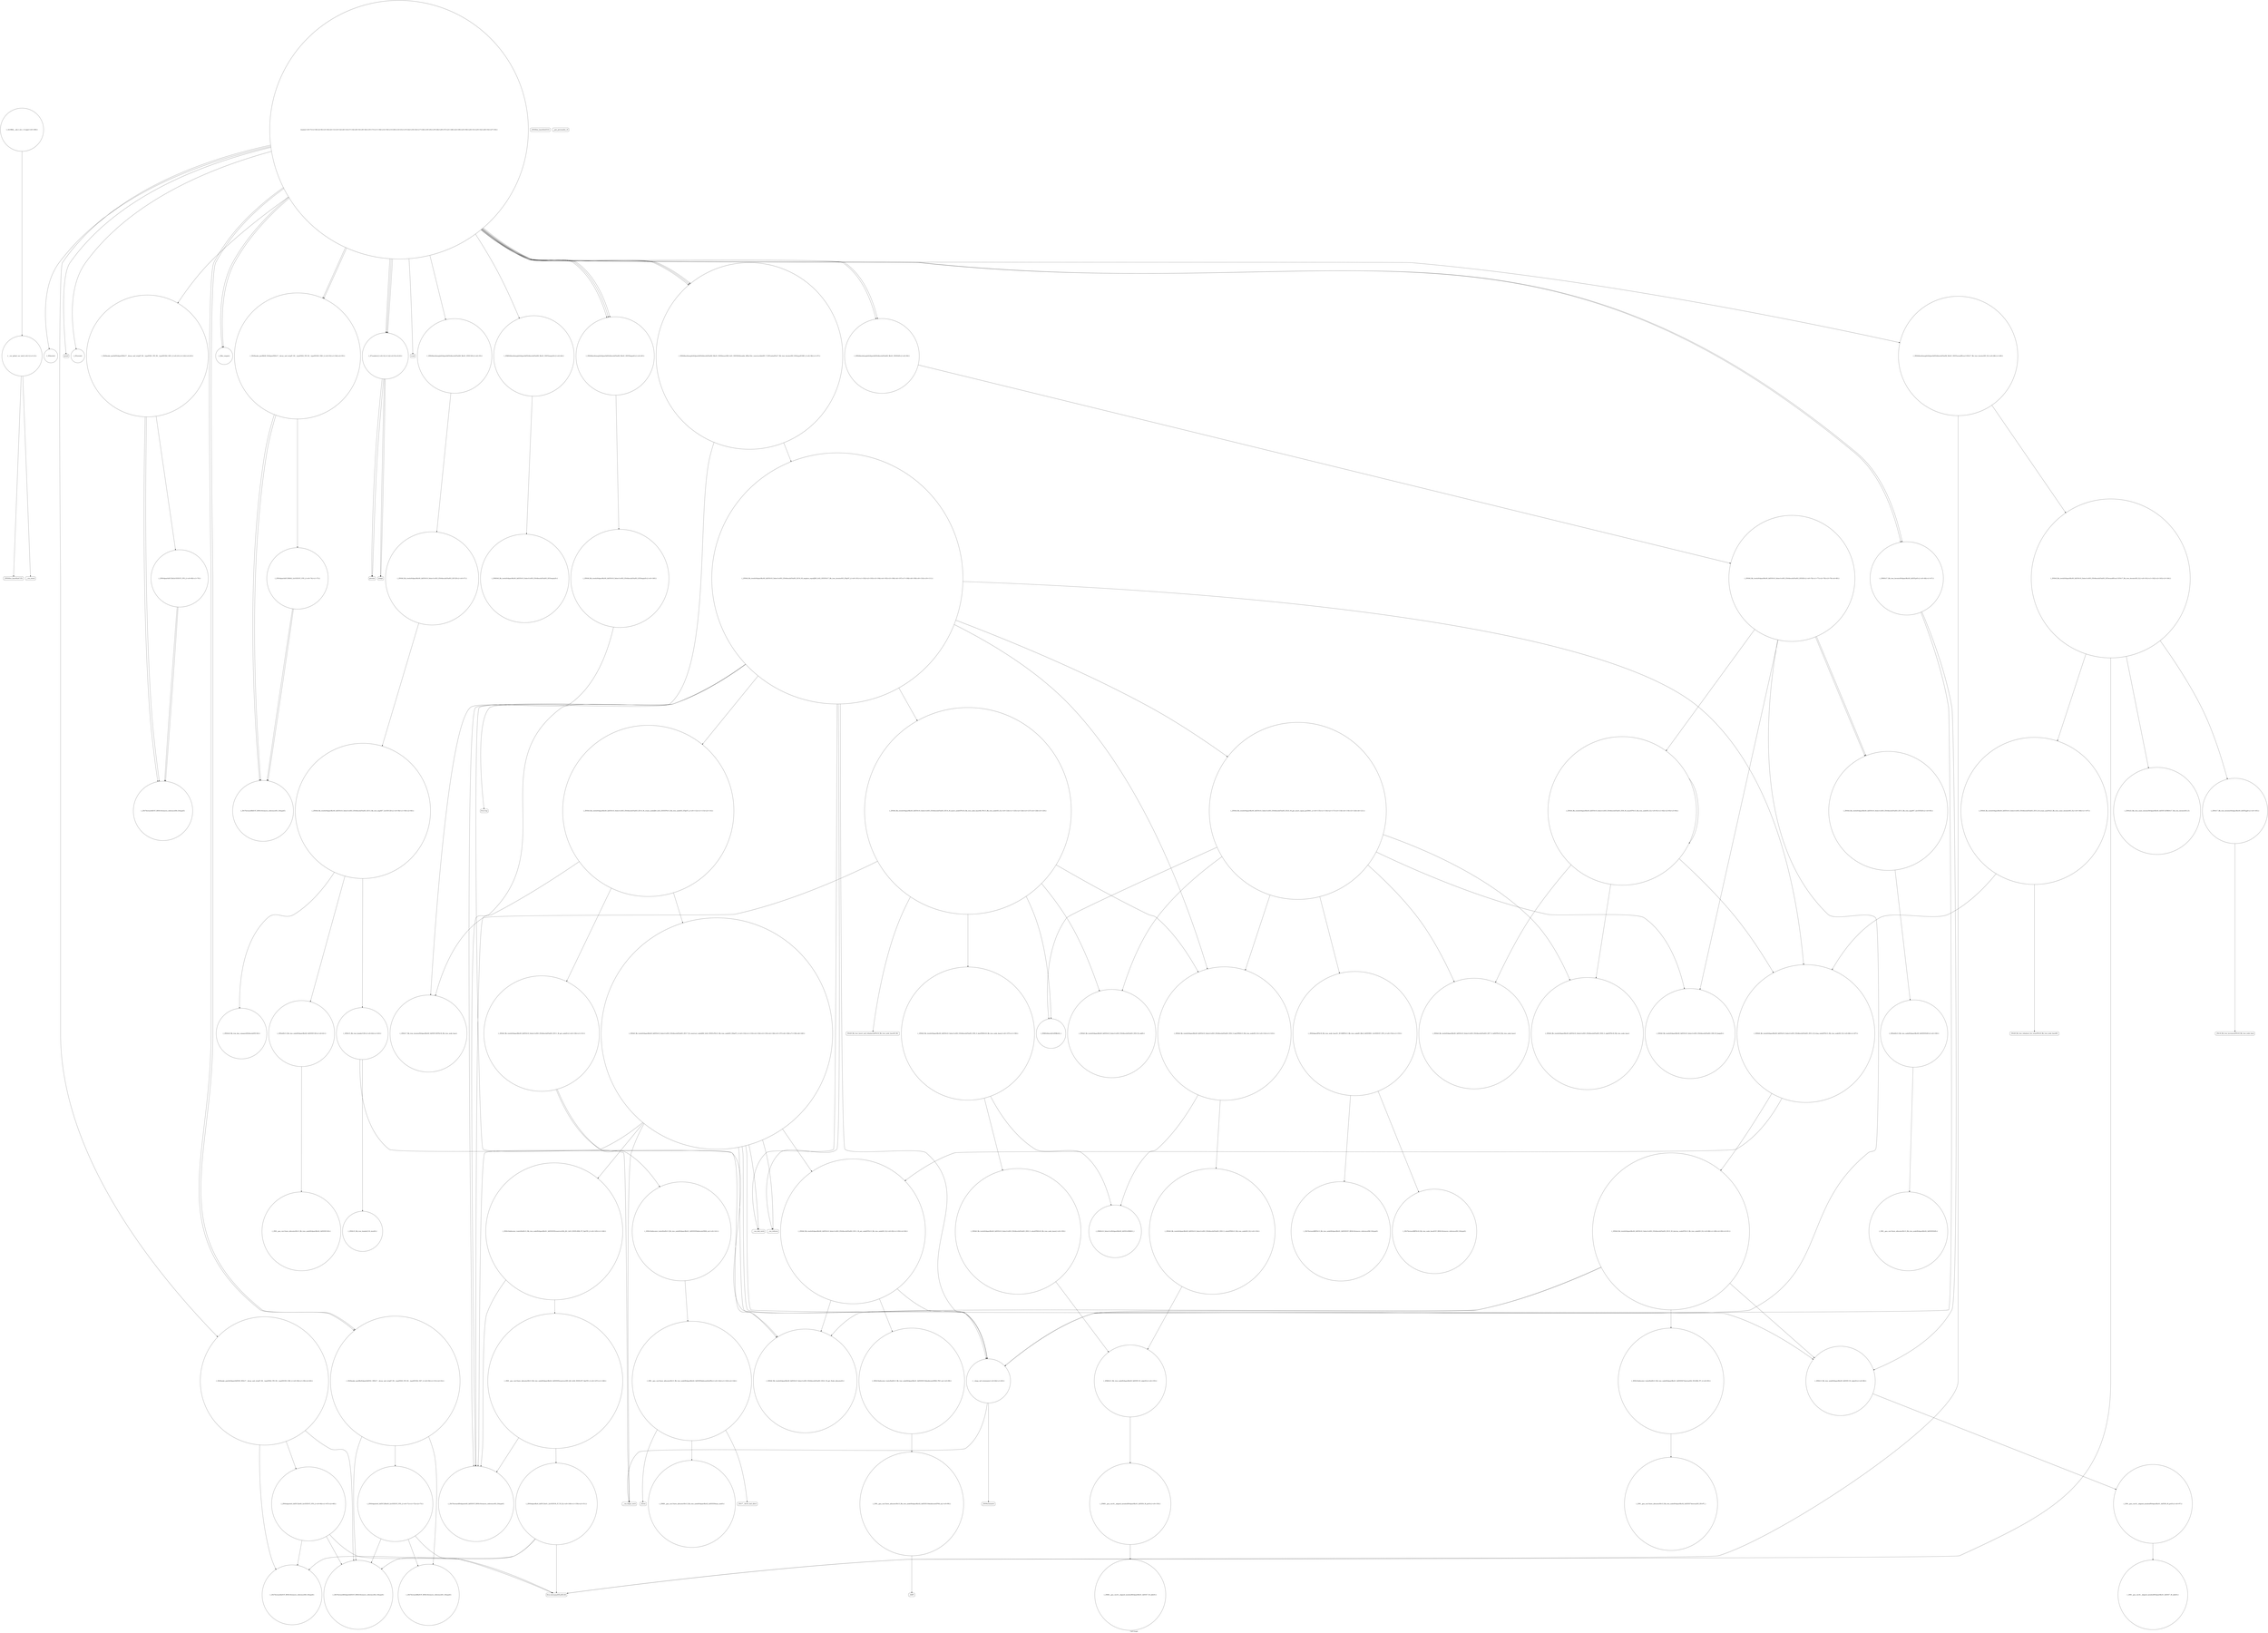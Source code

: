 digraph "Call Graph" {
	label="Call Graph";

	Node0x55eaaac6c730 [shape=record,shape=circle,label="{__cxx_global_var_init|{<s0>1|<s1>2}}"];
	Node0x55eaaac6c730:s0 -> Node0x55eaaac6c7b0[color=black];
	Node0x55eaaac6c730:s1 -> Node0x55eaaae89390[color=black];
	Node0x55eaaae8cf30 [shape=record,shape=circle,label="{_ZNSt8_Rb_treeIxSt4pairIKxS0_IiiEESt10_Select1stIS3_ESt4lessIxESaIS3_EE8_S_valueEPKSt13_Rb_tree_nodeIS3_E|{<s0>154}}"];
	Node0x55eaaae8cf30:s0 -> Node0x55eaaae8cfb0[color=black];
	Node0x55eaaae89590 [shape=record,shape=circle,label="{_Z3horxiii}"];
	Node0x55eaaae8aa90 [shape=record,shape=circle,label="{_ZNSt8_Rb_treeIxSt4pairIKxS0_IiiEESt10_Select1stIS3_ESt4lessIxESaIS3_EE8_S_valueEPKSt18_Rb_tree_node_base|{<s0>159}}"];
	Node0x55eaaae8aa90:s0 -> Node0x55eaaae8cfb0[color=black];
	Node0x55eaaae89910 [shape=record,shape=circle,label="{_ZSt9make_pairIxSt4pairIiiEES0_INSt17__decay_and_stripIT_E6__typeENS2_IT0_E6__typeEEOS3_OS6_|{<s0>38|<s1>39|<s2>40}}"];
	Node0x55eaaae89910:s0 -> Node0x55eaaae8a390[color=black];
	Node0x55eaaae89910:s1 -> Node0x55eaaae8a410[color=black];
	Node0x55eaaae89910:s2 -> Node0x55eaaae8a490[color=black];
	Node0x55eaaae8ae10 [shape=record,shape=Mrecord,label="{_ZSt18_Rb_tree_incrementPSt18_Rb_tree_node_base}"];
	Node0x55eaaae89c90 [shape=record,shape=Mrecord,label="{printf}"];
	Node0x55eaaae8a010 [shape=record,shape=circle,label="{_ZNSt20_Rb_tree_key_compareISt4lessIxEEC2Ev}"];
	Node0x55eaaae8a390 [shape=record,shape=circle,label="{_ZSt7forwardIxEOT_RNSt16remove_referenceIS0_E4typeE}"];
	Node0x55eaaae8a710 [shape=record,shape=circle,label="{_ZNSt4pairIxS_IiiEEC2IRxS0_Lb1EEEOT_OT0_|{<s0>71|<s1>72|<s2>73}}"];
	Node0x55eaaae8a710:s0 -> Node0x55eaaae8a690[color=black];
	Node0x55eaaae8a710:s1 -> Node0x55eaaae8a410[color=black];
	Node0x55eaaae8a710:s2 -> Node0x55eaaae8a510[color=black];
	Node0x55eaaae8bab0 [shape=record,shape=circle,label="{_ZNSt8_Rb_treeIxSt4pairIKxS0_IiiEESt10_Select1stIS3_ESt4lessIxESaIS3_EE8_S_rightEPSt18_Rb_tree_node_base}"];
	Node0x55eaaae8be30 [shape=record,shape=circle,label="{_ZNSt13_Rb_tree_nodeISt4pairIKxS0_IiiEEE9_M_valptrEv|{<s0>96}}"];
	Node0x55eaaae8be30:s0 -> Node0x55eaaae8bf30[color=black];
	Node0x55eaaae8c1b0 [shape=record,shape=circle,label="{_ZNSaISt13_Rb_tree_nodeISt4pairIKxS0_IiiEEEED2Ev|{<s0>100}}"];
	Node0x55eaaae8c1b0:s0 -> Node0x55eaaae8c230[color=black];
	Node0x55eaaae8c530 [shape=record,shape=circle,label="{_ZNSt8_Rb_treeIxSt4pairIKxS0_IiiEESt10_Select1stIS3_ESt4lessIxESaIS3_EE14_M_insert_nodeEPSt18_Rb_tree_node_baseSB_PSt13_Rb_tree_nodeIS3_E|{<s0>124|<s1>125|<s2>126|<s3>127|<s4>128|<s5>129}}"];
	Node0x55eaaae8c530:s0 -> Node0x55eaaae8cc30[color=black];
	Node0x55eaaae8c530:s1 -> Node0x55eaaae8c4b0[color=black];
	Node0x55eaaae8c530:s2 -> Node0x55eaaae8d130[color=black];
	Node0x55eaaae8c530:s3 -> Node0x55eaaae8ccb0[color=black];
	Node0x55eaaae8c530:s4 -> Node0x55eaaae8d1b0[color=black];
	Node0x55eaaae8c530:s5 -> Node0x55eaaae8aa10[color=black];
	Node0x55eaaae8c8b0 [shape=record,shape=circle,label="{_ZN9__gnu_cxx13new_allocatorISt13_Rb_tree_nodeISt4pairIKxS2_IiiEEEE8allocateEmPKv|{<s0>142|<s1>143|<s2>144}}"];
	Node0x55eaaae8c8b0:s0 -> Node0x55eaaae8c930[color=black];
	Node0x55eaaae8c8b0:s1 -> Node0x55eaaae8c9b0[color=black];
	Node0x55eaaae8c8b0:s2 -> Node0x55eaaae8ca30[color=black];
	Node0x55eaaae8cc30 [shape=record,shape=circle,label="{_ZNSt8_Rb_treeIxSt4pairIKxS0_IiiEESt10_Select1stIS3_ESt4lessIxESaIS3_EE6_M_endEv}"];
	Node0x55eaaac6c7b0 [shape=record,shape=Mrecord,label="{_ZNSt8ios_base4InitC1Ev}"];
	Node0x55eaaae8cfb0 [shape=record,shape=circle,label="{_ZNKSt13_Rb_tree_nodeISt4pairIKxS0_IiiEEE9_M_valptrEv|{<s0>155}}"];
	Node0x55eaaae8cfb0:s0 -> Node0x55eaaae8d030[color=black];
	Node0x55eaaae89610 [shape=record,shape=circle,label="{_Z3verxiii}"];
	Node0x55eaaae8ab10 [shape=record,shape=circle,label="{_ZNKSt8_Rb_treeIxSt4pairIKxS0_IiiEESt10_Select1stIS3_ESt4lessIxESaIS3_EE5emptyEv}"];
	Node0x55eaaae89990 [shape=record,shape=circle,label="{_ZSt9make_pairIiiESt4pairINSt17__decay_and_stripIT_E6__typeENS1_IT0_E6__typeEEOS2_OS5_|{<s0>41|<s1>42|<s2>43}}"];
	Node0x55eaaae89990:s0 -> Node0x55eaaae8a590[color=black];
	Node0x55eaaae89990:s1 -> Node0x55eaaae8a590[color=black];
	Node0x55eaaae89990:s2 -> Node0x55eaaae8a610[color=black];
	Node0x55eaaae8ae90 [shape=record,shape=Mrecord,label="{_ZSt28_Rb_tree_rebalance_for_erasePSt18_Rb_tree_node_baseRS_}"];
	Node0x55eaaae89d10 [shape=record,shape=circle,label="{_ZSt9make_pairIRxSt4pairIiiEES1_INSt17__decay_and_stripIT_E6__typeENS3_IT0_E6__typeEEOS4_OS7_|{<s0>50|<s1>51|<s2>52}}"];
	Node0x55eaaae89d10:s0 -> Node0x55eaaae8a690[color=black];
	Node0x55eaaae89d10:s1 -> Node0x55eaaae8a410[color=black];
	Node0x55eaaae89d10:s2 -> Node0x55eaaae8a710[color=black];
	Node0x55eaaae8a090 [shape=record,shape=circle,label="{_ZNSt15_Rb_tree_headerC2Ev|{<s0>62|<s1>63}}"];
	Node0x55eaaae8a090:s0 -> Node0x55eaaae8a190[color=black];
	Node0x55eaaae8a090:s1 -> Node0x55eaaae8a210[color=black];
	Node0x55eaaae8a410 [shape=record,shape=circle,label="{_ZSt7forwardISt4pairIiiEEOT_RNSt16remove_referenceIS2_E4typeE}"];
	Node0x55eaaae8a790 [shape=record,shape=circle,label="{_ZSt7forwardIRiEOT_RNSt16remove_referenceIS1_E4typeE}"];
	Node0x55eaaae8bb30 [shape=record,shape=circle,label="{_ZNSt8_Rb_treeIxSt4pairIKxS0_IiiEESt10_Select1stIS3_ESt4lessIxESaIS3_EE7_S_leftEPSt18_Rb_tree_node_base}"];
	Node0x55eaaae8beb0 [shape=record,shape=circle,label="{_ZN9__gnu_cxx13new_allocatorISt13_Rb_tree_nodeISt4pairIKxS2_IiiEEEE7destroyIS5_EEvPT_}"];
	Node0x55eaaae8c230 [shape=record,shape=circle,label="{_ZN9__gnu_cxx13new_allocatorISt13_Rb_tree_nodeISt4pairIKxS2_IiiEEEED2Ev}"];
	Node0x55eaaae8c5b0 [shape=record,shape=Mrecord,label="{__cxa_rethrow}"];
	Node0x55eaaae8c930 [shape=record,shape=circle,label="{_ZNK9__gnu_cxx13new_allocatorISt13_Rb_tree_nodeISt4pairIKxS2_IiiEEEE8max_sizeEv}"];
	Node0x55eaaae8ccb0 [shape=record,shape=circle,label="{_ZNKSt4lessIxEclERKxS2_}"];
	Node0x55eaaae89310 [shape=record,shape=Mrecord,label="{_ZNSt8ios_base4InitD1Ev}"];
	Node0x55eaaae8d030 [shape=record,shape=circle,label="{_ZNK9__gnu_cxx16__aligned_membufISt4pairIKxS1_IiiEEE6_M_ptrEv|{<s0>156}}"];
	Node0x55eaaae8d030:s0 -> Node0x55eaaae8d0b0[color=black];
	Node0x55eaaae89690 [shape=record,shape=circle,label="{_Z8in_rangeii}"];
	Node0x55eaaae8ab90 [shape=record,shape=circle,label="{_ZNSt8_Rb_treeIxSt4pairIKxS0_IiiEESt10_Select1stIS3_ESt4lessIxESaIS3_EE5beginEv|{<s0>160}}"];
	Node0x55eaaae8ab90:s0 -> Node0x55eaaae8aa10[color=black];
	Node0x55eaaae89a10 [shape=record,shape=Mrecord,label="{__gxx_personality_v0}"];
	Node0x55eaaae8af10 [shape=record,shape=circle,label="{_GLOBAL__sub_I_iwi_1_0.cpp|{<s0>168}}"];
	Node0x55eaaae8af10:s0 -> Node0x55eaaac6c730[color=black];
	Node0x55eaaae89d90 [shape=record,shape=circle,label="{_ZSt9make_pairIRiS0_ESt4pairINSt17__decay_and_stripIT_E6__typeENS2_IT0_E6__typeEEOS3_OS6_|{<s0>53|<s1>54|<s2>55}}"];
	Node0x55eaaae89d90:s0 -> Node0x55eaaae8a790[color=black];
	Node0x55eaaae89d90:s1 -> Node0x55eaaae8a790[color=black];
	Node0x55eaaae89d90:s2 -> Node0x55eaaae8a810[color=black];
	Node0x55eaaae8a110 [shape=record,shape=circle,label="{_ZN9__gnu_cxx13new_allocatorISt13_Rb_tree_nodeISt4pairIKxS2_IiiEEEEC2Ev}"];
	Node0x55eaaae8a490 [shape=record,shape=circle,label="{_ZNSt4pairIxS_IiiEEC2IxS0_Lb1EEEOT_OT0_|{<s0>66|<s1>67|<s2>68}}"];
	Node0x55eaaae8a490:s0 -> Node0x55eaaae8a390[color=black];
	Node0x55eaaae8a490:s1 -> Node0x55eaaae8a410[color=black];
	Node0x55eaaae8a490:s2 -> Node0x55eaaae8a510[color=black];
	Node0x55eaaae8a810 [shape=record,shape=circle,label="{_ZNSt4pairIiiEC2IRiS2_Lb1EEEOT_OT0_|{<s0>74|<s1>75}}"];
	Node0x55eaaae8a810:s0 -> Node0x55eaaae8a790[color=black];
	Node0x55eaaae8a810:s1 -> Node0x55eaaae8a790[color=black];
	Node0x55eaaae8bbb0 [shape=record,shape=circle,label="{_ZNSt8_Rb_treeIxSt4pairIKxS0_IiiEESt10_Select1stIS3_ESt4lessIxESaIS3_EE12_M_drop_nodeEPSt13_Rb_tree_nodeIS3_E|{<s0>86|<s1>87}}"];
	Node0x55eaaae8bbb0:s0 -> Node0x55eaaae8bc30[color=black];
	Node0x55eaaae8bbb0:s1 -> Node0x55eaaae8bcb0[color=black];
	Node0x55eaaae8bf30 [shape=record,shape=circle,label="{_ZN9__gnu_cxx16__aligned_membufISt4pairIKxS1_IiiEEE6_M_ptrEv|{<s0>97}}"];
	Node0x55eaaae8bf30:s0 -> Node0x55eaaae8bfb0[color=black];
	Node0x55eaaae8c2b0 [shape=record,shape=circle,label="{_ZNSt8_Rb_treeIxSt4pairIKxS0_IiiEESt10_Select1stIS3_ESt4lessIxESaIS3_EE16_M_emplace_equalIJS0_IxS2_EEEESt17_Rb_tree_iteratorIS3_EDpOT_|{<s0>101|<s1>102|<s2>103|<s3>104|<s4>105|<s5>106|<s6>107|<s7>108|<s8>109|<s9>110|<s10>111}}"];
	Node0x55eaaae8c2b0:s0 -> Node0x55eaaae8c330[color=black];
	Node0x55eaaae8c2b0:s1 -> Node0x55eaaae8c3b0[color=black];
	Node0x55eaaae8c2b0:s2 -> Node0x55eaaae8c4b0[color=black];
	Node0x55eaaae8c2b0:s3 -> Node0x55eaaae8c430[color=black];
	Node0x55eaaae8c2b0:s4 -> Node0x55eaaae8c530[color=black];
	Node0x55eaaae8c2b0:s5 -> Node0x55eaaae8a290[color=black];
	Node0x55eaaae8c2b0:s6 -> Node0x55eaaae8bbb0[color=black];
	Node0x55eaaae8c2b0:s7 -> Node0x55eaaae8c5b0[color=black];
	Node0x55eaaae8c2b0:s8 -> Node0x55eaaae8c630[color=black];
	Node0x55eaaae8c2b0:s9 -> Node0x55eaaae8c6b0[color=black];
	Node0x55eaaae8c2b0:s10 -> Node0x55eaaae8a210[color=black];
	Node0x55eaaae8c630 [shape=record,shape=Mrecord,label="{__cxa_end_catch}"];
	Node0x55eaaae8c9b0 [shape=record,shape=Mrecord,label="{_ZSt17__throw_bad_allocv}"];
	Node0x55eaaae8cd30 [shape=record,shape=circle,label="{_ZNSt4pairIPSt18_Rb_tree_node_baseS1_EC2IRPSt13_Rb_tree_nodeIS_IKxS_IiiEEERS1_Lb1EEEOT_OT0_|{<s0>152|<s1>153}}"];
	Node0x55eaaae8cd30:s0 -> Node0x55eaaae8cdb0[color=black];
	Node0x55eaaae8cd30:s1 -> Node0x55eaaae8ce30[color=black];
	Node0x55eaaae89390 [shape=record,shape=Mrecord,label="{__cxa_atexit}"];
	Node0x55eaaae8d0b0 [shape=record,shape=circle,label="{_ZNK9__gnu_cxx16__aligned_membufISt4pairIKxS1_IiiEEE7_M_addrEv}"];
	Node0x55eaaae89710 [shape=record,shape=circle,label="{main|{<s0>7|<s1>8|<s2>9|<s3>10|<s4>11|<s5>12|<s6>13|<s7>14|<s8>15|<s9>16|<s10>17|<s11>18|<s12>19|<s13>20|<s14>21|<s15>22|<s16>23|<s17>24|<s18>25|<s19>26|<s20>27|<s21>28|<s22>29|<s23>30|<s24>31|<s25>32|<s26>33|<s27>34}}"];
	Node0x55eaaae89710:s0 -> Node0x55eaaae89410[color=black];
	Node0x55eaaae89710:s1 -> Node0x55eaaae89410[color=black];
	Node0x55eaaae89710:s2 -> Node0x55eaaae89410[color=black];
	Node0x55eaaae89710:s3 -> Node0x55eaaae89790[color=black];
	Node0x55eaaae89710:s4 -> Node0x55eaaae89810[color=black];
	Node0x55eaaae89710:s5 -> Node0x55eaaae89990[color=black];
	Node0x55eaaae89710:s6 -> Node0x55eaaae89910[color=black];
	Node0x55eaaae89710:s7 -> Node0x55eaaae89890[color=black];
	Node0x55eaaae89710:s8 -> Node0x55eaaae89a90[color=black];
	Node0x55eaaae89710:s9 -> Node0x55eaaae89b10[color=black];
	Node0x55eaaae89710:s10 -> Node0x55eaaae89b90[color=black];
	Node0x55eaaae89710:s11 -> Node0x55eaaae89b10[color=black];
	Node0x55eaaae89710:s12 -> Node0x55eaaae89b90[color=black];
	Node0x55eaaae89710:s13 -> Node0x55eaaae89b10[color=black];
	Node0x55eaaae89710:s14 -> Node0x55eaaae89c10[color=black];
	Node0x55eaaae89710:s15 -> Node0x55eaaae89c90[color=black];
	Node0x55eaaae89710:s16 -> Node0x55eaaae89e10[color=black];
	Node0x55eaaae89710:s17 -> Node0x55eaaae89690[color=black];
	Node0x55eaaae89710:s18 -> Node0x55eaaae89590[color=black];
	Node0x55eaaae89710:s19 -> Node0x55eaaae89d90[color=black];
	Node0x55eaaae89710:s20 -> Node0x55eaaae89d10[color=black];
	Node0x55eaaae89710:s21 -> Node0x55eaaae89890[color=black];
	Node0x55eaaae89710:s22 -> Node0x55eaaae89690[color=black];
	Node0x55eaaae89710:s23 -> Node0x55eaaae89610[color=black];
	Node0x55eaaae89710:s24 -> Node0x55eaaae89d90[color=black];
	Node0x55eaaae89710:s25 -> Node0x55eaaae89d10[color=black];
	Node0x55eaaae89710:s26 -> Node0x55eaaae89890[color=black];
	Node0x55eaaae89710:s27 -> Node0x55eaaae89e10[color=black];
	Node0x55eaaae8ac10 [shape=record,shape=circle,label="{_ZNSt8_Rb_treeIxSt4pairIKxS0_IiiEESt10_Select1stIS3_ESt4lessIxESaIS3_EE5eraseB5cxx11ESt17_Rb_tree_iteratorIS3_E|{<s0>161|<s1>162|<s2>163|<s3>164}}"];
	Node0x55eaaae8ac10:s0 -> Node0x55eaaae8a510[color=black];
	Node0x55eaaae8ac10:s1 -> Node0x55eaaae8ac90[color=black];
	Node0x55eaaae8ac10:s2 -> Node0x55eaaae8ad90[color=black];
	Node0x55eaaae8ac10:s3 -> Node0x55eaaae8ad10[color=black];
	Node0x55eaaae89a90 [shape=record,shape=circle,label="{_ZNKSt8multimapIxSt4pairIiiESt4lessIxESaIS0_IKxS1_EEE5emptyEv|{<s0>44}}"];
	Node0x55eaaae89a90:s0 -> Node0x55eaaae8ab10[color=black];
	Node0x55eaaae89e10 [shape=record,shape=circle,label="{_ZNSt8multimapIxSt4pairIiiESt4lessIxESaIS0_IKxS1_EEED2Ev|{<s0>56}}"];
	Node0x55eaaae89e10:s0 -> Node0x55eaaae8a890[color=black];
	Node0x55eaaae8a190 [shape=record,shape=circle,label="{_ZNSt15_Rb_tree_header8_M_resetEv}"];
	Node0x55eaaae8a510 [shape=record,shape=Mrecord,label="{llvm.memcpy.p0i8.p0i8.i64}"];
	Node0x55eaaae8a890 [shape=record,shape=circle,label="{_ZNSt8_Rb_treeIxSt4pairIKxS0_IiiEESt10_Select1stIS3_ESt4lessIxESaIS3_EED2Ev|{<s0>76|<s1>77|<s2>78|<s3>79|<s4>80}}"];
	Node0x55eaaae8a890:s0 -> Node0x55eaaae8a990[color=black];
	Node0x55eaaae8a890:s1 -> Node0x55eaaae8a910[color=black];
	Node0x55eaaae8a890:s2 -> Node0x55eaaae8ba30[color=black];
	Node0x55eaaae8a890:s3 -> Node0x55eaaae8ba30[color=black];
	Node0x55eaaae8a890:s4 -> Node0x55eaaae8a210[color=black];
	Node0x55eaaae8bc30 [shape=record,shape=circle,label="{_ZNSt8_Rb_treeIxSt4pairIKxS0_IiiEESt10_Select1stIS3_ESt4lessIxESaIS3_EE15_M_destroy_nodeEPSt13_Rb_tree_nodeIS3_E|{<s0>88|<s1>89|<s2>90|<s3>91}}"];
	Node0x55eaaae8bc30:s0 -> Node0x55eaaae8bdb0[color=black];
	Node0x55eaaae8bc30:s1 -> Node0x55eaaae8be30[color=black];
	Node0x55eaaae8bc30:s2 -> Node0x55eaaae8bd30[color=black];
	Node0x55eaaae8bc30:s3 -> Node0x55eaaae8a210[color=black];
	Node0x55eaaae8bfb0 [shape=record,shape=circle,label="{_ZN9__gnu_cxx16__aligned_membufISt4pairIKxS1_IiiEEE7_M_addrEv}"];
	Node0x55eaaae8c330 [shape=record,shape=circle,label="{_ZSt7forwardISt4pairIxS0_IiiEEEOT_RNSt16remove_referenceIS3_E4typeE}"];
	Node0x55eaaae8c6b0 [shape=record,shape=Mrecord,label="{llvm.trap}"];
	Node0x55eaaae8ca30 [shape=record,shape=Mrecord,label="{_Znwm}"];
	Node0x55eaaae8cdb0 [shape=record,shape=circle,label="{_ZSt7forwardIRPSt13_Rb_tree_nodeISt4pairIKxS1_IiiEEEEOT_RNSt16remove_referenceIS8_E4typeE}"];
	Node0x55eaaae89410 [shape=record,shape=circle,label="{_Z7readintv|{<s0>3|<s1>4|<s2>5|<s3>6}}"];
	Node0x55eaaae89410:s0 -> Node0x55eaaae89510[color=black];
	Node0x55eaaae89410:s1 -> Node0x55eaaae89490[color=black];
	Node0x55eaaae89410:s2 -> Node0x55eaaae89510[color=black];
	Node0x55eaaae89410:s3 -> Node0x55eaaae89490[color=black];
	Node0x55eaaae8d130 [shape=record,shape=circle,label="{_ZNSt8_Rb_treeIxSt4pairIKxS0_IiiEESt10_Select1stIS3_ESt4lessIxESaIS3_EE6_S_keyEPKSt18_Rb_tree_node_base|{<s0>157|<s1>158}}"];
	Node0x55eaaae8d130:s0 -> Node0x55eaaae8aa90[color=black];
	Node0x55eaaae8d130:s1 -> Node0x55eaaae8ceb0[color=black];
	Node0x55eaaae89790 [shape=record,shape=Mrecord,label="{scanf}"];
	Node0x55eaaae8ac90 [shape=record,shape=circle,label="{_ZNSt17_Rb_tree_iteratorISt4pairIKxS0_IiiEEEppEv|{<s0>165}}"];
	Node0x55eaaae8ac90:s0 -> Node0x55eaaae8ae10[color=black];
	Node0x55eaaae89b10 [shape=record,shape=circle,label="{_ZNSt8multimapIxSt4pairIiiESt4lessIxESaIS0_IKxS1_EEE5beginEv|{<s0>45}}"];
	Node0x55eaaae89b10:s0 -> Node0x55eaaae8ab90[color=black];
	Node0x55eaaae89e90 [shape=record,shape=circle,label="{_ZNSt8_Rb_treeIxSt4pairIKxS0_IiiEESt10_Select1stIS3_ESt4lessIxESaIS3_EEC2Ev|{<s0>57}}"];
	Node0x55eaaae89e90:s0 -> Node0x55eaaae89f10[color=black];
	Node0x55eaaae8a210 [shape=record,shape=circle,label="{__clang_call_terminate|{<s0>64|<s1>65}}"];
	Node0x55eaaae8a210:s0 -> Node0x55eaaae8a290[color=black];
	Node0x55eaaae8a210:s1 -> Node0x55eaaae8a310[color=black];
	Node0x55eaaae8a590 [shape=record,shape=circle,label="{_ZSt7forwardIiEOT_RNSt16remove_referenceIS0_E4typeE}"];
	Node0x55eaaae8a910 [shape=record,shape=circle,label="{_ZNSt8_Rb_treeIxSt4pairIKxS0_IiiEESt10_Select1stIS3_ESt4lessIxESaIS3_EE8_M_eraseEPSt13_Rb_tree_nodeIS3_E|{<s0>81|<s1>82|<s2>83|<s3>84}}"];
	Node0x55eaaae8a910:s0 -> Node0x55eaaae8bab0[color=black];
	Node0x55eaaae8a910:s1 -> Node0x55eaaae8a910[color=black];
	Node0x55eaaae8a910:s2 -> Node0x55eaaae8bb30[color=black];
	Node0x55eaaae8a910:s3 -> Node0x55eaaae8bbb0[color=black];
	Node0x55eaaae8bcb0 [shape=record,shape=circle,label="{_ZNSt8_Rb_treeIxSt4pairIKxS0_IiiEESt10_Select1stIS3_ESt4lessIxESaIS3_EE11_M_put_nodeEPSt13_Rb_tree_nodeIS3_E|{<s0>92|<s1>93|<s2>94}}"];
	Node0x55eaaae8bcb0:s0 -> Node0x55eaaae8bdb0[color=black];
	Node0x55eaaae8bcb0:s1 -> Node0x55eaaae8c030[color=black];
	Node0x55eaaae8bcb0:s2 -> Node0x55eaaae8a210[color=black];
	Node0x55eaaae8c030 [shape=record,shape=circle,label="{_ZNSt16allocator_traitsISaISt13_Rb_tree_nodeISt4pairIKxS1_IiiEEEEE10deallocateERS6_PS5_m|{<s0>98}}"];
	Node0x55eaaae8c030:s0 -> Node0x55eaaae8c0b0[color=black];
	Node0x55eaaae8c3b0 [shape=record,shape=circle,label="{_ZNSt8_Rb_treeIxSt4pairIKxS0_IiiEESt10_Select1stIS3_ESt4lessIxESaIS3_EE14_M_create_nodeIJS0_IxS2_EEEEPSt13_Rb_tree_nodeIS3_EDpOT_|{<s0>112|<s1>113|<s2>114}}"];
	Node0x55eaaae8c3b0:s0 -> Node0x55eaaae8c730[color=black];
	Node0x55eaaae8c3b0:s1 -> Node0x55eaaae8c330[color=black];
	Node0x55eaaae8c3b0:s2 -> Node0x55eaaae8c7b0[color=black];
	Node0x55eaaae8c730 [shape=record,shape=circle,label="{_ZNSt8_Rb_treeIxSt4pairIKxS0_IiiEESt10_Select1stIS3_ESt4lessIxESaIS3_EE11_M_get_nodeEv|{<s0>130|<s1>131}}"];
	Node0x55eaaae8c730:s0 -> Node0x55eaaae8bdb0[color=black];
	Node0x55eaaae8c730:s1 -> Node0x55eaaae8c830[color=black];
	Node0x55eaaae8cab0 [shape=record,shape=circle,label="{_ZNSt16allocator_traitsISaISt13_Rb_tree_nodeISt4pairIKxS1_IiiEEEEE9constructIS4_JS1_IxS3_EEEEvRS6_PT_DpOT0_|{<s0>145|<s1>146}}"];
	Node0x55eaaae8cab0:s0 -> Node0x55eaaae8c330[color=black];
	Node0x55eaaae8cab0:s1 -> Node0x55eaaae8cb30[color=black];
	Node0x55eaaae8ce30 [shape=record,shape=circle,label="{_ZSt7forwardIRPSt18_Rb_tree_node_baseEOT_RNSt16remove_referenceIS3_E4typeE}"];
	Node0x55eaaae89490 [shape=record,shape=Mrecord,label="{isdigit}"];
	Node0x55eaaae8d1b0 [shape=record,shape=Mrecord,label="{_ZSt29_Rb_tree_insert_and_rebalancebPSt18_Rb_tree_node_baseS0_RS_}"];
	Node0x55eaaae89810 [shape=record,shape=circle,label="{_ZNSt8multimapIxSt4pairIiiESt4lessIxESaIS0_IKxS1_EEEC2Ev|{<s0>35}}"];
	Node0x55eaaae89810:s0 -> Node0x55eaaae89e90[color=black];
	Node0x55eaaae8ad10 [shape=record,shape=circle,label="{_ZNSt8_Rb_treeIxSt4pairIKxS0_IiiEESt10_Select1stIS3_ESt4lessIxESaIS3_EE12_M_erase_auxESt23_Rb_tree_const_iteratorIS3_E|{<s0>166|<s1>167}}"];
	Node0x55eaaae8ad10:s0 -> Node0x55eaaae8ae90[color=black];
	Node0x55eaaae8ad10:s1 -> Node0x55eaaae8bbb0[color=black];
	Node0x55eaaae89b90 [shape=record,shape=circle,label="{_ZNKSt17_Rb_tree_iteratorISt4pairIKxS0_IiiEEEptEv|{<s0>46|<s1>47}}"];
	Node0x55eaaae89b90:s0 -> Node0x55eaaae8be30[color=black];
	Node0x55eaaae89b90:s1 -> Node0x55eaaae8a210[color=black];
	Node0x55eaaae89f10 [shape=record,shape=circle,label="{_ZNSt8_Rb_treeIxSt4pairIKxS0_IiiEESt10_Select1stIS3_ESt4lessIxESaIS3_EE13_Rb_tree_implIS7_Lb1EEC2Ev|{<s0>58|<s1>59|<s2>60}}"];
	Node0x55eaaae89f10:s0 -> Node0x55eaaae89f90[color=black];
	Node0x55eaaae89f10:s1 -> Node0x55eaaae8a010[color=black];
	Node0x55eaaae89f10:s2 -> Node0x55eaaae8a090[color=black];
	Node0x55eaaae8a290 [shape=record,shape=Mrecord,label="{__cxa_begin_catch}"];
	Node0x55eaaae8a610 [shape=record,shape=circle,label="{_ZNSt4pairIiiEC2IiiLb1EEEOT_OT0_|{<s0>69|<s1>70}}"];
	Node0x55eaaae8a610:s0 -> Node0x55eaaae8a590[color=black];
	Node0x55eaaae8a610:s1 -> Node0x55eaaae8a590[color=black];
	Node0x55eaaae8a990 [shape=record,shape=circle,label="{_ZNSt8_Rb_treeIxSt4pairIKxS0_IiiEESt10_Select1stIS3_ESt4lessIxESaIS3_EE8_M_beginEv}"];
	Node0x55eaaae8bd30 [shape=record,shape=circle,label="{_ZNSt16allocator_traitsISaISt13_Rb_tree_nodeISt4pairIKxS1_IiiEEEEE7destroyIS4_EEvRS6_PT_|{<s0>95}}"];
	Node0x55eaaae8bd30:s0 -> Node0x55eaaae8beb0[color=black];
	Node0x55eaaae8c0b0 [shape=record,shape=circle,label="{_ZN9__gnu_cxx13new_allocatorISt13_Rb_tree_nodeISt4pairIKxS2_IiiEEEE10deallocateEPS6_m|{<s0>99}}"];
	Node0x55eaaae8c0b0:s0 -> Node0x55eaaae8c130[color=black];
	Node0x55eaaae8c430 [shape=record,shape=circle,label="{_ZNSt8_Rb_treeIxSt4pairIKxS0_IiiEESt10_Select1stIS3_ESt4lessIxESaIS3_EE23_M_get_insert_equal_posERS1_|{<s0>115|<s1>116|<s2>117|<s3>118|<s4>119|<s5>120|<s6>121}}"];
	Node0x55eaaae8c430:s0 -> Node0x55eaaae8a990[color=black];
	Node0x55eaaae8c430:s1 -> Node0x55eaaae8cc30[color=black];
	Node0x55eaaae8c430:s2 -> Node0x55eaaae8c4b0[color=black];
	Node0x55eaaae8c430:s3 -> Node0x55eaaae8ccb0[color=black];
	Node0x55eaaae8c430:s4 -> Node0x55eaaae8bb30[color=black];
	Node0x55eaaae8c430:s5 -> Node0x55eaaae8bab0[color=black];
	Node0x55eaaae8c430:s6 -> Node0x55eaaae8cd30[color=black];
	Node0x55eaaae8c7b0 [shape=record,shape=circle,label="{_ZNSt8_Rb_treeIxSt4pairIKxS0_IiiEESt10_Select1stIS3_ESt4lessIxESaIS3_EE17_M_construct_nodeIJS0_IxS2_EEEEvPSt13_Rb_tree_nodeIS3_EDpOT_|{<s0>132|<s1>133|<s2>134|<s3>135|<s4>136|<s5>137|<s6>138|<s7>139|<s8>140}}"];
	Node0x55eaaae8c7b0:s0 -> Node0x55eaaae8bdb0[color=black];
	Node0x55eaaae8c7b0:s1 -> Node0x55eaaae8be30[color=black];
	Node0x55eaaae8c7b0:s2 -> Node0x55eaaae8c330[color=black];
	Node0x55eaaae8c7b0:s3 -> Node0x55eaaae8cab0[color=black];
	Node0x55eaaae8c7b0:s4 -> Node0x55eaaae8a290[color=black];
	Node0x55eaaae8c7b0:s5 -> Node0x55eaaae8bcb0[color=black];
	Node0x55eaaae8c7b0:s6 -> Node0x55eaaae8c5b0[color=black];
	Node0x55eaaae8c7b0:s7 -> Node0x55eaaae8c630[color=black];
	Node0x55eaaae8c7b0:s8 -> Node0x55eaaae8a210[color=black];
	Node0x55eaaae8cb30 [shape=record,shape=circle,label="{_ZN9__gnu_cxx13new_allocatorISt13_Rb_tree_nodeISt4pairIKxS2_IiiEEEE9constructIS5_JS2_IxS4_EEEEvPT_DpOT0_|{<s0>147|<s1>148}}"];
	Node0x55eaaae8cb30:s0 -> Node0x55eaaae8c330[color=black];
	Node0x55eaaae8cb30:s1 -> Node0x55eaaae8cbb0[color=black];
	Node0x55eaaae8ceb0 [shape=record,shape=circle,label="{_ZNKSt10_Select1stISt4pairIKxS0_IiiEEEclERKS3_}"];
	Node0x55eaaae89510 [shape=record,shape=Mrecord,label="{getchar}"];
	Node0x55eaaae8aa10 [shape=record,shape=circle,label="{_ZNSt17_Rb_tree_iteratorISt4pairIKxS0_IiiEEEC2EPSt18_Rb_tree_node_base}"];
	Node0x55eaaae89890 [shape=record,shape=circle,label="{_ZNSt8multimapIxSt4pairIiiESt4lessIxESaIS0_IKxS1_EEE6insertIS0_IxS1_EEENSt9enable_ifIXsr16is_constructibleIS5_T_EE5valueESt17_Rb_tree_iteratorIS5_EE4typeEOSB_|{<s0>36|<s1>37}}"];
	Node0x55eaaae89890:s0 -> Node0x55eaaae8c330[color=black];
	Node0x55eaaae89890:s1 -> Node0x55eaaae8c2b0[color=black];
	Node0x55eaaae8ad90 [shape=record,shape=circle,label="{_ZNSt23_Rb_tree_const_iteratorISt4pairIKxS0_IiiEEEC2ERKSt17_Rb_tree_iteratorIS3_E}"];
	Node0x55eaaae89c10 [shape=record,shape=circle,label="{_ZNSt8multimapIxSt4pairIiiESt4lessIxESaIS0_IKxS1_EEE5eraseB5cxx11ESt17_Rb_tree_iteratorIS5_E|{<s0>48|<s1>49}}"];
	Node0x55eaaae89c10:s0 -> Node0x55eaaae8a510[color=black];
	Node0x55eaaae89c10:s1 -> Node0x55eaaae8ac10[color=black];
	Node0x55eaaae89f90 [shape=record,shape=circle,label="{_ZNSaISt13_Rb_tree_nodeISt4pairIKxS0_IiiEEEEC2Ev|{<s0>61}}"];
	Node0x55eaaae89f90:s0 -> Node0x55eaaae8a110[color=black];
	Node0x55eaaae8a310 [shape=record,shape=Mrecord,label="{_ZSt9terminatev}"];
	Node0x55eaaae8a690 [shape=record,shape=circle,label="{_ZSt7forwardIRxEOT_RNSt16remove_referenceIS1_E4typeE}"];
	Node0x55eaaae8ba30 [shape=record,shape=circle,label="{_ZNSt8_Rb_treeIxSt4pairIKxS0_IiiEESt10_Select1stIS3_ESt4lessIxESaIS3_EE13_Rb_tree_implIS7_Lb1EED2Ev|{<s0>85}}"];
	Node0x55eaaae8ba30:s0 -> Node0x55eaaae8c1b0[color=black];
	Node0x55eaaae8bdb0 [shape=record,shape=circle,label="{_ZNSt8_Rb_treeIxSt4pairIKxS0_IiiEESt10_Select1stIS3_ESt4lessIxESaIS3_EE21_M_get_Node_allocatorEv}"];
	Node0x55eaaae8c130 [shape=record,shape=Mrecord,label="{_ZdlPv}"];
	Node0x55eaaae8c4b0 [shape=record,shape=circle,label="{_ZNSt8_Rb_treeIxSt4pairIKxS0_IiiEESt10_Select1stIS3_ESt4lessIxESaIS3_EE6_S_keyEPKSt13_Rb_tree_nodeIS3_E|{<s0>122|<s1>123}}"];
	Node0x55eaaae8c4b0:s0 -> Node0x55eaaae8cf30[color=black];
	Node0x55eaaae8c4b0:s1 -> Node0x55eaaae8ceb0[color=black];
	Node0x55eaaae8c830 [shape=record,shape=circle,label="{_ZNSt16allocator_traitsISaISt13_Rb_tree_nodeISt4pairIKxS1_IiiEEEEE8allocateERS6_m|{<s0>141}}"];
	Node0x55eaaae8c830:s0 -> Node0x55eaaae8c8b0[color=black];
	Node0x55eaaae8cbb0 [shape=record,shape=circle,label="{_ZNSt4pairIKxS_IiiEEC2IxS1_Lb1EEEOS_IT_T0_E|{<s0>149|<s1>150|<s2>151}}"];
	Node0x55eaaae8cbb0:s0 -> Node0x55eaaae8a390[color=black];
	Node0x55eaaae8cbb0:s1 -> Node0x55eaaae8a410[color=black];
	Node0x55eaaae8cbb0:s2 -> Node0x55eaaae8a510[color=black];
}

